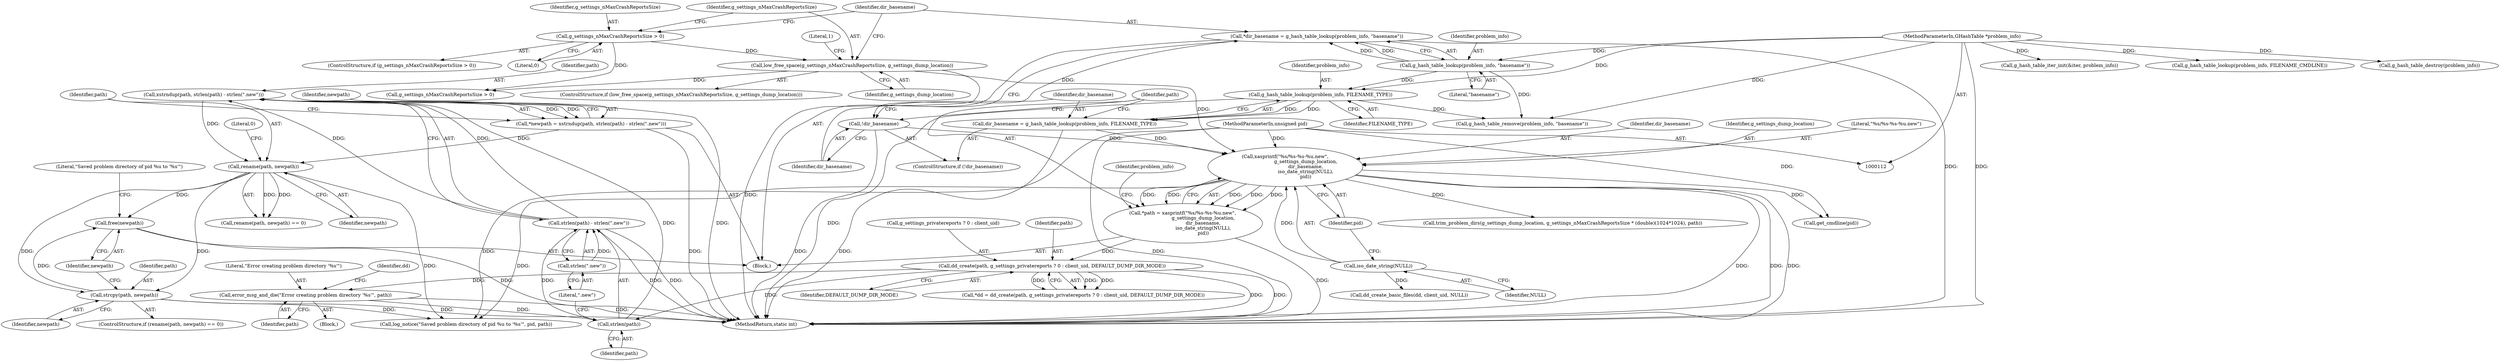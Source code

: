 digraph "0_abrt_8939398b82006ba1fec4ed491339fc075f43fc7c@API" {
"1000260" [label="(Call,free(newpath))"];
"1000257" [label="(Call,strcpy(path, newpath))"];
"1000253" [label="(Call,rename(path, newpath))"];
"1000244" [label="(Call,xstrndup(path, strlen(path) - strlen(\".new\")))"];
"1000247" [label="(Call,strlen(path))"];
"1000157" [label="(Call,dd_create(path, g_settings_privatereports ? 0 : client_uid, DEFAULT_DUMP_DIR_MODE))"];
"1000142" [label="(Call,*path = xasprintf(\"%s/%s-%s-%u.new\",\n                           g_settings_dump_location,\n                           dir_basename,\n                           iso_date_string(NULL),\n                           pid))"];
"1000144" [label="(Call,xasprintf(\"%s/%s-%s-%u.new\",\n                           g_settings_dump_location,\n                           dir_basename,\n                           iso_date_string(NULL),\n                           pid))"];
"1000122" [label="(Call,low_free_space(g_settings_nMaxCrashReportsSize, g_settings_dump_location))"];
"1000117" [label="(Call,g_settings_nMaxCrashReportsSize > 0)"];
"1000134" [label="(Call,!dir_basename)"];
"1000128" [label="(Call,*dir_basename = g_hash_table_lookup(problem_info, \"basename\"))"];
"1000130" [label="(Call,g_hash_table_lookup(problem_info, \"basename\"))"];
"1000113" [label="(MethodParameterIn,GHashTable *problem_info)"];
"1000136" [label="(Call,dir_basename = g_hash_table_lookup(problem_info, FILENAME_TYPE))"];
"1000138" [label="(Call,g_hash_table_lookup(problem_info, FILENAME_TYPE))"];
"1000148" [label="(Call,iso_date_string(NULL))"];
"1000114" [label="(MethodParameterIn,unsigned pid)"];
"1000168" [label="(Call,error_msg_and_die(\"Error creating problem directory '%s'\", path))"];
"1000246" [label="(Call,strlen(path) - strlen(\".new\"))"];
"1000249" [label="(Call,strlen(\".new\"))"];
"1000242" [label="(Call,*newpath = xstrndup(path, strlen(path) - strlen(\".new\")))"];
"1000150" [label="(Identifier,pid)"];
"1000137" [label="(Identifier,dir_basename)"];
"1000124" [label="(Identifier,g_settings_dump_location)"];
"1000261" [label="(Identifier,newpath)"];
"1000252" [label="(Call,rename(path, newpath) == 0)"];
"1000250" [label="(Literal,\".new\")"];
"1000171" [label="(Call,dd_create_basic_files(dd, client_uid, NULL))"];
"1000149" [label="(Identifier,NULL)"];
"1000258" [label="(Identifier,path)"];
"1000121" [label="(ControlStructure,if (low_free_space(g_settings_nMaxCrashReportsSize, g_settings_dump_location)))"];
"1000126" [label="(Literal,1)"];
"1000147" [label="(Identifier,dir_basename)"];
"1000253" [label="(Call,rename(path, newpath))"];
"1000146" [label="(Identifier,g_settings_dump_location)"];
"1000151" [label="(Call,g_hash_table_remove(problem_info, \"basename\"))"];
"1000167" [label="(Block,)"];
"1000129" [label="(Identifier,dir_basename)"];
"1000294" [label="(MethodReturn,static int)"];
"1000122" [label="(Call,low_free_space(g_settings_nMaxCrashReportsSize, g_settings_dump_location))"];
"1000152" [label="(Identifier,problem_info)"];
"1000254" [label="(Identifier,path)"];
"1000276" [label="(Call,g_settings_nMaxCrashReportsSize > 0)"];
"1000144" [label="(Call,xasprintf(\"%s/%s-%s-%u.new\",\n                           g_settings_dump_location,\n                           dir_basename,\n                           iso_date_string(NULL),\n                           pid))"];
"1000192" [label="(Call,get_cmdline(pid))"];
"1000118" [label="(Identifier,g_settings_nMaxCrashReportsSize)"];
"1000119" [label="(Literal,0)"];
"1000243" [label="(Identifier,newpath)"];
"1000157" [label="(Call,dd_create(path, g_settings_privatereports ? 0 : client_uid, DEFAULT_DUMP_DIR_MODE))"];
"1000139" [label="(Identifier,problem_info)"];
"1000216" [label="(Call,g_hash_table_iter_init(&iter, problem_info))"];
"1000182" [label="(Call,g_hash_table_lookup(problem_info, FILENAME_CMDLINE))"];
"1000114" [label="(MethodParameterIn,unsigned pid)"];
"1000242" [label="(Call,*newpath = xstrndup(path, strlen(path) - strlen(\".new\")))"];
"1000257" [label="(Call,strcpy(path, newpath))"];
"1000159" [label="(Call,g_settings_privatereports ? 0 : client_uid)"];
"1000262" [label="(Call,log_notice(\"Saved problem directory of pid %u to '%s'\", pid, path))"];
"1000255" [label="(Identifier,newpath)"];
"1000163" [label="(Identifier,DEFAULT_DUMP_DIR_MODE)"];
"1000170" [label="(Identifier,path)"];
"1000143" [label="(Identifier,path)"];
"1000245" [label="(Identifier,path)"];
"1000115" [label="(Block,)"];
"1000136" [label="(Call,dir_basename = g_hash_table_lookup(problem_info, FILENAME_TYPE))"];
"1000260" [label="(Call,free(newpath))"];
"1000131" [label="(Identifier,problem_info)"];
"1000249" [label="(Call,strlen(\".new\"))"];
"1000132" [label="(Literal,\"basename\")"];
"1000247" [label="(Call,strlen(path))"];
"1000148" [label="(Call,iso_date_string(NULL))"];
"1000155" [label="(Call,*dd = dd_create(path, g_settings_privatereports ? 0 : client_uid, DEFAULT_DUMP_DIR_MODE))"];
"1000263" [label="(Literal,\"Saved problem directory of pid %u to '%s'\")"];
"1000158" [label="(Identifier,path)"];
"1000123" [label="(Identifier,g_settings_nMaxCrashReportsSize)"];
"1000116" [label="(ControlStructure,if (g_settings_nMaxCrashReportsSize > 0))"];
"1000133" [label="(ControlStructure,if (!dir_basename))"];
"1000128" [label="(Call,*dir_basename = g_hash_table_lookup(problem_info, \"basename\"))"];
"1000256" [label="(Literal,0)"];
"1000138" [label="(Call,g_hash_table_lookup(problem_info, FILENAME_TYPE))"];
"1000113" [label="(MethodParameterIn,GHashTable *problem_info)"];
"1000259" [label="(Identifier,newpath)"];
"1000134" [label="(Call,!dir_basename)"];
"1000246" [label="(Call,strlen(path) - strlen(\".new\"))"];
"1000145" [label="(Literal,\"%s/%s-%s-%u.new\")"];
"1000140" [label="(Identifier,FILENAME_TYPE)"];
"1000169" [label="(Literal,\"Error creating problem directory '%s'\")"];
"1000172" [label="(Identifier,dd)"];
"1000142" [label="(Call,*path = xasprintf(\"%s/%s-%s-%u.new\",\n                           g_settings_dump_location,\n                           dir_basename,\n                           iso_date_string(NULL),\n                           pid))"];
"1000244" [label="(Call,xstrndup(path, strlen(path) - strlen(\".new\")))"];
"1000280" [label="(Call,trim_problem_dirs(g_settings_dump_location, g_settings_nMaxCrashReportsSize * (double)(1024*1024), path))"];
"1000251" [label="(ControlStructure,if (rename(path, newpath) == 0))"];
"1000117" [label="(Call,g_settings_nMaxCrashReportsSize > 0)"];
"1000135" [label="(Identifier,dir_basename)"];
"1000168" [label="(Call,error_msg_and_die(\"Error creating problem directory '%s'\", path))"];
"1000239" [label="(Call,g_hash_table_destroy(problem_info))"];
"1000248" [label="(Identifier,path)"];
"1000130" [label="(Call,g_hash_table_lookup(problem_info, \"basename\"))"];
"1000260" -> "1000115"  [label="AST: "];
"1000260" -> "1000261"  [label="CFG: "];
"1000261" -> "1000260"  [label="AST: "];
"1000263" -> "1000260"  [label="CFG: "];
"1000260" -> "1000294"  [label="DDG: "];
"1000257" -> "1000260"  [label="DDG: "];
"1000253" -> "1000260"  [label="DDG: "];
"1000257" -> "1000251"  [label="AST: "];
"1000257" -> "1000259"  [label="CFG: "];
"1000258" -> "1000257"  [label="AST: "];
"1000259" -> "1000257"  [label="AST: "];
"1000261" -> "1000257"  [label="CFG: "];
"1000257" -> "1000294"  [label="DDG: "];
"1000253" -> "1000257"  [label="DDG: "];
"1000253" -> "1000257"  [label="DDG: "];
"1000257" -> "1000262"  [label="DDG: "];
"1000253" -> "1000252"  [label="AST: "];
"1000253" -> "1000255"  [label="CFG: "];
"1000254" -> "1000253"  [label="AST: "];
"1000255" -> "1000253"  [label="AST: "];
"1000256" -> "1000253"  [label="CFG: "];
"1000253" -> "1000252"  [label="DDG: "];
"1000253" -> "1000252"  [label="DDG: "];
"1000244" -> "1000253"  [label="DDG: "];
"1000242" -> "1000253"  [label="DDG: "];
"1000253" -> "1000262"  [label="DDG: "];
"1000244" -> "1000242"  [label="AST: "];
"1000244" -> "1000246"  [label="CFG: "];
"1000245" -> "1000244"  [label="AST: "];
"1000246" -> "1000244"  [label="AST: "];
"1000242" -> "1000244"  [label="CFG: "];
"1000244" -> "1000294"  [label="DDG: "];
"1000244" -> "1000242"  [label="DDG: "];
"1000244" -> "1000242"  [label="DDG: "];
"1000247" -> "1000244"  [label="DDG: "];
"1000246" -> "1000244"  [label="DDG: "];
"1000246" -> "1000244"  [label="DDG: "];
"1000247" -> "1000246"  [label="AST: "];
"1000247" -> "1000248"  [label="CFG: "];
"1000248" -> "1000247"  [label="AST: "];
"1000250" -> "1000247"  [label="CFG: "];
"1000247" -> "1000246"  [label="DDG: "];
"1000157" -> "1000247"  [label="DDG: "];
"1000168" -> "1000247"  [label="DDG: "];
"1000157" -> "1000155"  [label="AST: "];
"1000157" -> "1000163"  [label="CFG: "];
"1000158" -> "1000157"  [label="AST: "];
"1000159" -> "1000157"  [label="AST: "];
"1000163" -> "1000157"  [label="AST: "];
"1000155" -> "1000157"  [label="CFG: "];
"1000157" -> "1000294"  [label="DDG: "];
"1000157" -> "1000294"  [label="DDG: "];
"1000157" -> "1000155"  [label="DDG: "];
"1000157" -> "1000155"  [label="DDG: "];
"1000157" -> "1000155"  [label="DDG: "];
"1000142" -> "1000157"  [label="DDG: "];
"1000157" -> "1000168"  [label="DDG: "];
"1000142" -> "1000115"  [label="AST: "];
"1000142" -> "1000144"  [label="CFG: "];
"1000143" -> "1000142"  [label="AST: "];
"1000144" -> "1000142"  [label="AST: "];
"1000152" -> "1000142"  [label="CFG: "];
"1000142" -> "1000294"  [label="DDG: "];
"1000144" -> "1000142"  [label="DDG: "];
"1000144" -> "1000142"  [label="DDG: "];
"1000144" -> "1000142"  [label="DDG: "];
"1000144" -> "1000142"  [label="DDG: "];
"1000144" -> "1000142"  [label="DDG: "];
"1000144" -> "1000150"  [label="CFG: "];
"1000145" -> "1000144"  [label="AST: "];
"1000146" -> "1000144"  [label="AST: "];
"1000147" -> "1000144"  [label="AST: "];
"1000148" -> "1000144"  [label="AST: "];
"1000150" -> "1000144"  [label="AST: "];
"1000144" -> "1000294"  [label="DDG: "];
"1000144" -> "1000294"  [label="DDG: "];
"1000144" -> "1000294"  [label="DDG: "];
"1000122" -> "1000144"  [label="DDG: "];
"1000134" -> "1000144"  [label="DDG: "];
"1000136" -> "1000144"  [label="DDG: "];
"1000148" -> "1000144"  [label="DDG: "];
"1000114" -> "1000144"  [label="DDG: "];
"1000144" -> "1000192"  [label="DDG: "];
"1000144" -> "1000262"  [label="DDG: "];
"1000144" -> "1000280"  [label="DDG: "];
"1000122" -> "1000121"  [label="AST: "];
"1000122" -> "1000124"  [label="CFG: "];
"1000123" -> "1000122"  [label="AST: "];
"1000124" -> "1000122"  [label="AST: "];
"1000126" -> "1000122"  [label="CFG: "];
"1000129" -> "1000122"  [label="CFG: "];
"1000122" -> "1000294"  [label="DDG: "];
"1000117" -> "1000122"  [label="DDG: "];
"1000122" -> "1000276"  [label="DDG: "];
"1000117" -> "1000116"  [label="AST: "];
"1000117" -> "1000119"  [label="CFG: "];
"1000118" -> "1000117"  [label="AST: "];
"1000119" -> "1000117"  [label="AST: "];
"1000123" -> "1000117"  [label="CFG: "];
"1000129" -> "1000117"  [label="CFG: "];
"1000117" -> "1000276"  [label="DDG: "];
"1000134" -> "1000133"  [label="AST: "];
"1000134" -> "1000135"  [label="CFG: "];
"1000135" -> "1000134"  [label="AST: "];
"1000137" -> "1000134"  [label="CFG: "];
"1000143" -> "1000134"  [label="CFG: "];
"1000134" -> "1000294"  [label="DDG: "];
"1000128" -> "1000134"  [label="DDG: "];
"1000128" -> "1000115"  [label="AST: "];
"1000128" -> "1000130"  [label="CFG: "];
"1000129" -> "1000128"  [label="AST: "];
"1000130" -> "1000128"  [label="AST: "];
"1000135" -> "1000128"  [label="CFG: "];
"1000128" -> "1000294"  [label="DDG: "];
"1000130" -> "1000128"  [label="DDG: "];
"1000130" -> "1000128"  [label="DDG: "];
"1000130" -> "1000132"  [label="CFG: "];
"1000131" -> "1000130"  [label="AST: "];
"1000132" -> "1000130"  [label="AST: "];
"1000113" -> "1000130"  [label="DDG: "];
"1000130" -> "1000138"  [label="DDG: "];
"1000130" -> "1000151"  [label="DDG: "];
"1000113" -> "1000112"  [label="AST: "];
"1000113" -> "1000294"  [label="DDG: "];
"1000113" -> "1000138"  [label="DDG: "];
"1000113" -> "1000151"  [label="DDG: "];
"1000113" -> "1000182"  [label="DDG: "];
"1000113" -> "1000216"  [label="DDG: "];
"1000113" -> "1000239"  [label="DDG: "];
"1000136" -> "1000133"  [label="AST: "];
"1000136" -> "1000138"  [label="CFG: "];
"1000137" -> "1000136"  [label="AST: "];
"1000138" -> "1000136"  [label="AST: "];
"1000143" -> "1000136"  [label="CFG: "];
"1000136" -> "1000294"  [label="DDG: "];
"1000138" -> "1000136"  [label="DDG: "];
"1000138" -> "1000136"  [label="DDG: "];
"1000138" -> "1000140"  [label="CFG: "];
"1000139" -> "1000138"  [label="AST: "];
"1000140" -> "1000138"  [label="AST: "];
"1000138" -> "1000294"  [label="DDG: "];
"1000138" -> "1000151"  [label="DDG: "];
"1000148" -> "1000149"  [label="CFG: "];
"1000149" -> "1000148"  [label="AST: "];
"1000150" -> "1000148"  [label="CFG: "];
"1000148" -> "1000171"  [label="DDG: "];
"1000114" -> "1000112"  [label="AST: "];
"1000114" -> "1000294"  [label="DDG: "];
"1000114" -> "1000192"  [label="DDG: "];
"1000114" -> "1000262"  [label="DDG: "];
"1000168" -> "1000167"  [label="AST: "];
"1000168" -> "1000170"  [label="CFG: "];
"1000169" -> "1000168"  [label="AST: "];
"1000170" -> "1000168"  [label="AST: "];
"1000172" -> "1000168"  [label="CFG: "];
"1000168" -> "1000294"  [label="DDG: "];
"1000246" -> "1000249"  [label="CFG: "];
"1000249" -> "1000246"  [label="AST: "];
"1000246" -> "1000294"  [label="DDG: "];
"1000246" -> "1000294"  [label="DDG: "];
"1000249" -> "1000246"  [label="DDG: "];
"1000249" -> "1000250"  [label="CFG: "];
"1000250" -> "1000249"  [label="AST: "];
"1000242" -> "1000115"  [label="AST: "];
"1000243" -> "1000242"  [label="AST: "];
"1000254" -> "1000242"  [label="CFG: "];
"1000242" -> "1000294"  [label="DDG: "];
}
